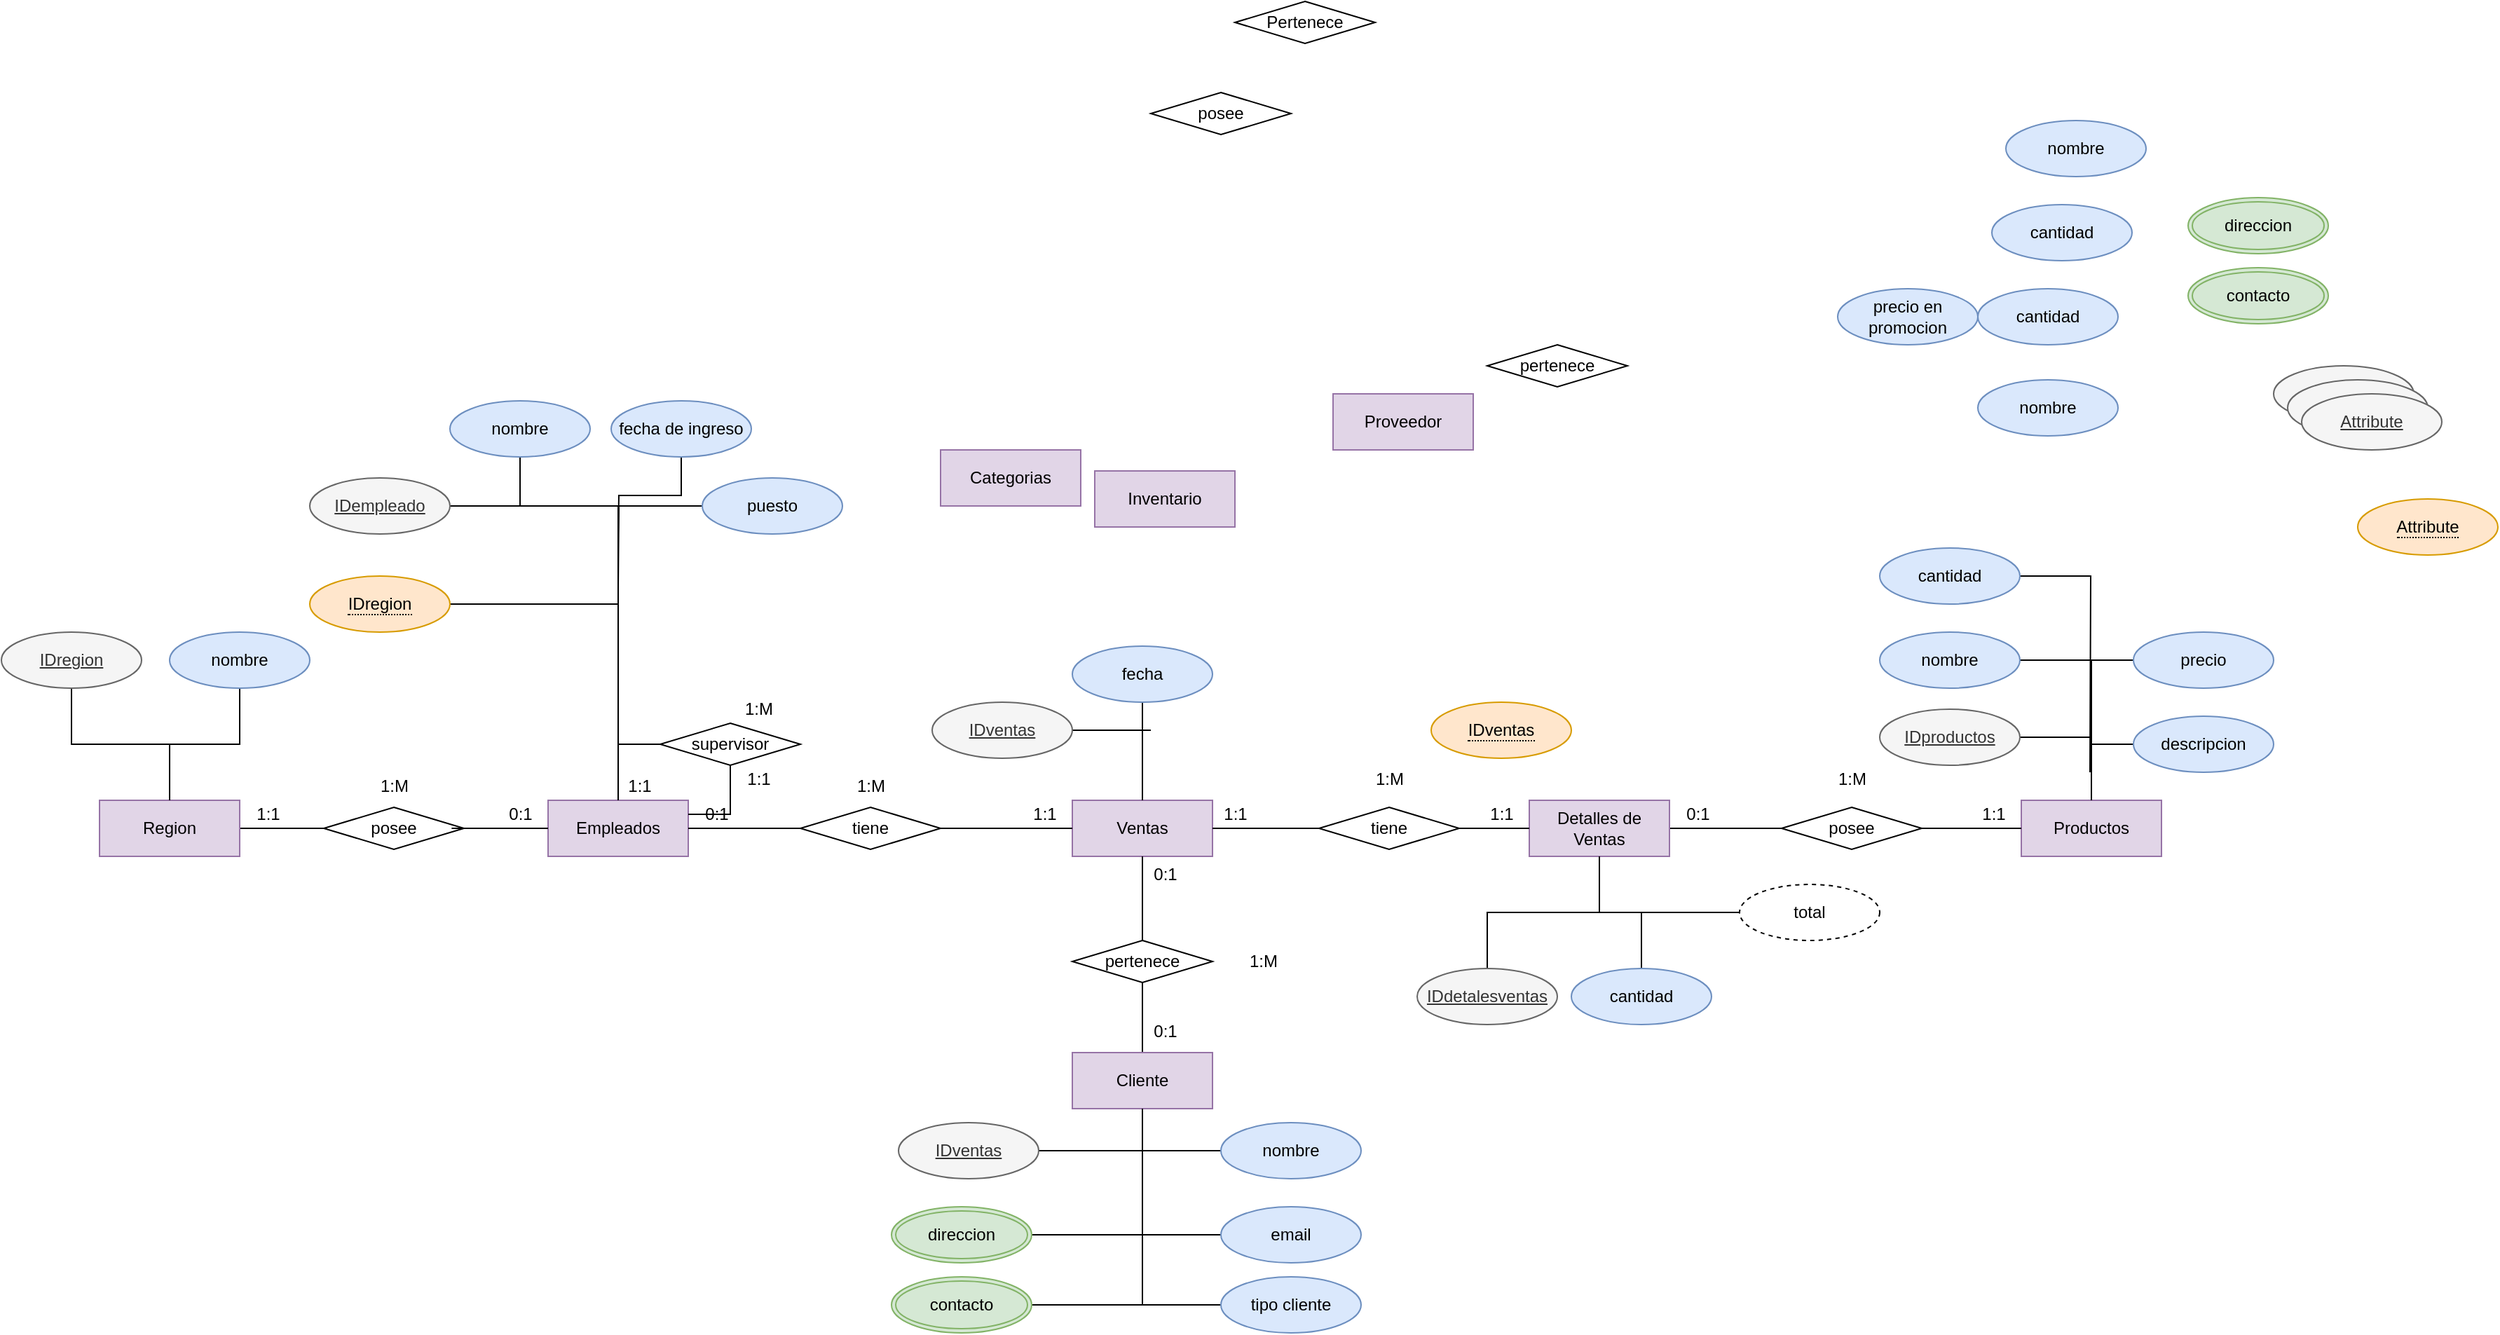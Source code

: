 <mxfile version="26.0.5">
  <diagram name="Página-1" id="f5kyluO1sYbQjqL5ZlTs">
    <mxGraphModel dx="2013" dy="1798" grid="1" gridSize="10" guides="1" tooltips="1" connect="1" arrows="1" fold="1" page="1" pageScale="1" pageWidth="827" pageHeight="1169" math="0" shadow="0">
      <root>
        <mxCell id="0" />
        <mxCell id="1" parent="0" />
        <mxCell id="4eFWKnaFB8buDnzBQv4a-1" value="Proveedor" style="whiteSpace=wrap;html=1;align=center;fillColor=light-dark(#e1d5e7, #1a935b);strokeColor=light-dark(#9673A6,#B2E5FF);" vertex="1" parent="1">
          <mxGeometry x="600" y="-40" width="100" height="40" as="geometry" />
        </mxCell>
        <mxCell id="4eFWKnaFB8buDnzBQv4a-2" value="Categorias" style="whiteSpace=wrap;html=1;align=center;fillColor=light-dark(#e1d5e7, #1a935b);strokeColor=light-dark(#9673A6,#B2E5FF);" vertex="1" parent="1">
          <mxGeometry x="320" width="100" height="40" as="geometry" />
        </mxCell>
        <mxCell id="4eFWKnaFB8buDnzBQv4a-3" value="Inventario" style="whiteSpace=wrap;html=1;align=center;fillColor=light-dark(#e1d5e7, #1a935b);strokeColor=light-dark(#9673A6,#B2E5FF);" vertex="1" parent="1">
          <mxGeometry x="430" y="15" width="100" height="40" as="geometry" />
        </mxCell>
        <mxCell id="4eFWKnaFB8buDnzBQv4a-4" value="Productos" style="whiteSpace=wrap;html=1;align=center;fillColor=light-dark(#e1d5e7, #1a935b);strokeColor=light-dark(#9673A6,#B2E5FF);" vertex="1" parent="1">
          <mxGeometry x="1091" y="250" width="100" height="40" as="geometry" />
        </mxCell>
        <mxCell id="4eFWKnaFB8buDnzBQv4a-135" style="edgeStyle=orthogonalEdgeStyle;rounded=0;orthogonalLoop=1;jettySize=auto;html=1;endArrow=none;endFill=0;" edge="1" parent="1" source="4eFWKnaFB8buDnzBQv4a-5" target="4eFWKnaFB8buDnzBQv4a-16">
          <mxGeometry relative="1" as="geometry" />
        </mxCell>
        <mxCell id="4eFWKnaFB8buDnzBQv4a-5" value="Detalles de Ventas" style="whiteSpace=wrap;html=1;align=center;fillColor=light-dark(#e1d5e7, #1a935b);strokeColor=light-dark(#9673A6,#B2E5FF);" vertex="1" parent="1">
          <mxGeometry x="740" y="250" width="100" height="40" as="geometry" />
        </mxCell>
        <mxCell id="4eFWKnaFB8buDnzBQv4a-6" value="Ventas" style="whiteSpace=wrap;html=1;align=center;fillColor=light-dark(#e1d5e7, #1a935b);strokeColor=light-dark(#9673A6,#B2E5FF);" vertex="1" parent="1">
          <mxGeometry x="414" y="250" width="100" height="40" as="geometry" />
        </mxCell>
        <mxCell id="4eFWKnaFB8buDnzBQv4a-123" style="edgeStyle=orthogonalEdgeStyle;rounded=0;orthogonalLoop=1;jettySize=auto;html=1;entryX=0;entryY=0.5;entryDx=0;entryDy=0;endArrow=none;endFill=0;" edge="1" parent="1" source="4eFWKnaFB8buDnzBQv4a-7" target="4eFWKnaFB8buDnzBQv4a-121">
          <mxGeometry relative="1" as="geometry" />
        </mxCell>
        <mxCell id="4eFWKnaFB8buDnzBQv4a-7" value="Empleados" style="whiteSpace=wrap;html=1;align=center;fillColor=light-dark(#e1d5e7, #1a935b);strokeColor=light-dark(#9673A6,#B2E5FF);" vertex="1" parent="1">
          <mxGeometry x="40" y="250" width="100" height="40" as="geometry" />
        </mxCell>
        <mxCell id="4eFWKnaFB8buDnzBQv4a-104" style="edgeStyle=orthogonalEdgeStyle;rounded=0;orthogonalLoop=1;jettySize=auto;html=1;endArrow=none;endFill=0;" edge="1" parent="1" source="4eFWKnaFB8buDnzBQv4a-8" target="4eFWKnaFB8buDnzBQv4a-17">
          <mxGeometry relative="1" as="geometry" />
        </mxCell>
        <mxCell id="4eFWKnaFB8buDnzBQv4a-8" value="Cliente" style="whiteSpace=wrap;html=1;align=center;fillColor=light-dark(#e1d5e7, #1a935b);strokeColor=light-dark(#9673A6,#B2E5FF);" vertex="1" parent="1">
          <mxGeometry x="414" y="430" width="100" height="40" as="geometry" />
        </mxCell>
        <mxCell id="4eFWKnaFB8buDnzBQv4a-79" style="edgeStyle=orthogonalEdgeStyle;rounded=0;orthogonalLoop=1;jettySize=auto;html=1;entryX=0;entryY=0.5;entryDx=0;entryDy=0;endArrow=none;endFill=0;" edge="1" parent="1" source="4eFWKnaFB8buDnzBQv4a-10" target="4eFWKnaFB8buDnzBQv4a-13">
          <mxGeometry relative="1" as="geometry" />
        </mxCell>
        <mxCell id="4eFWKnaFB8buDnzBQv4a-10" value="Region" style="whiteSpace=wrap;html=1;align=center;fillColor=light-dark(#e1d5e7, #1a935b);strokeColor=light-dark(#9673A6,#B2E5FF);" vertex="1" parent="1">
          <mxGeometry x="-280" y="250" width="100" height="40" as="geometry" />
        </mxCell>
        <mxCell id="4eFWKnaFB8buDnzBQv4a-11" value="posee" style="shape=rhombus;perimeter=rhombusPerimeter;whiteSpace=wrap;html=1;align=center;" vertex="1" parent="1">
          <mxGeometry x="470" y="-255" width="100" height="30" as="geometry" />
        </mxCell>
        <mxCell id="4eFWKnaFB8buDnzBQv4a-86" style="edgeStyle=orthogonalEdgeStyle;rounded=0;orthogonalLoop=1;jettySize=auto;html=1;entryX=1;entryY=0.5;entryDx=0;entryDy=0;endArrow=none;endFill=0;" edge="1" parent="1" source="4eFWKnaFB8buDnzBQv4a-12" target="4eFWKnaFB8buDnzBQv4a-7">
          <mxGeometry relative="1" as="geometry" />
        </mxCell>
        <mxCell id="4eFWKnaFB8buDnzBQv4a-87" style="edgeStyle=orthogonalEdgeStyle;rounded=0;orthogonalLoop=1;jettySize=auto;html=1;entryX=0;entryY=0.5;entryDx=0;entryDy=0;endArrow=none;endFill=0;" edge="1" parent="1" source="4eFWKnaFB8buDnzBQv4a-12" target="4eFWKnaFB8buDnzBQv4a-6">
          <mxGeometry relative="1" as="geometry" />
        </mxCell>
        <mxCell id="4eFWKnaFB8buDnzBQv4a-12" value="tiene" style="shape=rhombus;perimeter=rhombusPerimeter;whiteSpace=wrap;html=1;align=center;" vertex="1" parent="1">
          <mxGeometry x="220" y="255" width="100" height="30" as="geometry" />
        </mxCell>
        <mxCell id="4eFWKnaFB8buDnzBQv4a-13" value="posee" style="shape=rhombus;perimeter=rhombusPerimeter;whiteSpace=wrap;html=1;align=center;" vertex="1" parent="1">
          <mxGeometry x="-120" y="255" width="100" height="30" as="geometry" />
        </mxCell>
        <mxCell id="4eFWKnaFB8buDnzBQv4a-14" value="pertenece" style="shape=rhombus;perimeter=rhombusPerimeter;whiteSpace=wrap;html=1;align=center;" vertex="1" parent="1">
          <mxGeometry x="710" y="-75" width="100" height="30" as="geometry" />
        </mxCell>
        <mxCell id="4eFWKnaFB8buDnzBQv4a-136" style="edgeStyle=orthogonalEdgeStyle;rounded=0;orthogonalLoop=1;jettySize=auto;html=1;endArrow=none;endFill=0;" edge="1" parent="1" source="4eFWKnaFB8buDnzBQv4a-16" target="4eFWKnaFB8buDnzBQv4a-4">
          <mxGeometry relative="1" as="geometry" />
        </mxCell>
        <mxCell id="4eFWKnaFB8buDnzBQv4a-16" value="posee" style="shape=rhombus;perimeter=rhombusPerimeter;whiteSpace=wrap;html=1;align=center;" vertex="1" parent="1">
          <mxGeometry x="920" y="255" width="100" height="30" as="geometry" />
        </mxCell>
        <mxCell id="4eFWKnaFB8buDnzBQv4a-103" style="edgeStyle=orthogonalEdgeStyle;rounded=0;orthogonalLoop=1;jettySize=auto;html=1;endArrow=none;endFill=0;" edge="1" parent="1" source="4eFWKnaFB8buDnzBQv4a-17" target="4eFWKnaFB8buDnzBQv4a-6">
          <mxGeometry relative="1" as="geometry" />
        </mxCell>
        <mxCell id="4eFWKnaFB8buDnzBQv4a-17" value="pertenece" style="shape=rhombus;perimeter=rhombusPerimeter;whiteSpace=wrap;html=1;align=center;" vertex="1" parent="1">
          <mxGeometry x="414" y="350" width="100" height="30" as="geometry" />
        </mxCell>
        <mxCell id="4eFWKnaFB8buDnzBQv4a-114" style="edgeStyle=orthogonalEdgeStyle;rounded=0;orthogonalLoop=1;jettySize=auto;html=1;entryX=1;entryY=0.5;entryDx=0;entryDy=0;endArrow=none;endFill=0;" edge="1" parent="1" source="4eFWKnaFB8buDnzBQv4a-18" target="4eFWKnaFB8buDnzBQv4a-6">
          <mxGeometry relative="1" as="geometry" />
        </mxCell>
        <mxCell id="4eFWKnaFB8buDnzBQv4a-115" style="edgeStyle=orthogonalEdgeStyle;rounded=0;orthogonalLoop=1;jettySize=auto;html=1;entryX=0;entryY=0.5;entryDx=0;entryDy=0;endArrow=none;endFill=0;" edge="1" parent="1" source="4eFWKnaFB8buDnzBQv4a-18" target="4eFWKnaFB8buDnzBQv4a-5">
          <mxGeometry relative="1" as="geometry" />
        </mxCell>
        <mxCell id="4eFWKnaFB8buDnzBQv4a-18" value="tiene" style="shape=rhombus;perimeter=rhombusPerimeter;whiteSpace=wrap;html=1;align=center;" vertex="1" parent="1">
          <mxGeometry x="590" y="255" width="100" height="30" as="geometry" />
        </mxCell>
        <mxCell id="4eFWKnaFB8buDnzBQv4a-19" value="Pertenece" style="shape=rhombus;perimeter=rhombusPerimeter;whiteSpace=wrap;html=1;align=center;" vertex="1" parent="1">
          <mxGeometry x="530" y="-320" width="100" height="30" as="geometry" />
        </mxCell>
        <mxCell id="4eFWKnaFB8buDnzBQv4a-109" style="edgeStyle=orthogonalEdgeStyle;rounded=0;orthogonalLoop=1;jettySize=auto;html=1;endArrow=none;endFill=0;" edge="1" parent="1" source="4eFWKnaFB8buDnzBQv4a-20" target="4eFWKnaFB8buDnzBQv4a-8">
          <mxGeometry relative="1" as="geometry" />
        </mxCell>
        <mxCell id="4eFWKnaFB8buDnzBQv4a-20" value="tipo cliente" style="ellipse;whiteSpace=wrap;html=1;align=center;fillColor=#dae8fc;strokeColor=#6c8ebf;" vertex="1" parent="1">
          <mxGeometry x="520" y="590" width="100" height="40" as="geometry" />
        </mxCell>
        <mxCell id="4eFWKnaFB8buDnzBQv4a-78" style="edgeStyle=orthogonalEdgeStyle;rounded=0;orthogonalLoop=1;jettySize=auto;html=1;endArrow=none;endFill=0;" edge="1" parent="1" source="4eFWKnaFB8buDnzBQv4a-22" target="4eFWKnaFB8buDnzBQv4a-10">
          <mxGeometry relative="1" as="geometry" />
        </mxCell>
        <mxCell id="4eFWKnaFB8buDnzBQv4a-22" value="nombre" style="ellipse;whiteSpace=wrap;html=1;align=center;fillColor=#dae8fc;strokeColor=#6c8ebf;" vertex="1" parent="1">
          <mxGeometry x="-230" y="130" width="100" height="40" as="geometry" />
        </mxCell>
        <mxCell id="4eFWKnaFB8buDnzBQv4a-130" style="edgeStyle=orthogonalEdgeStyle;rounded=0;orthogonalLoop=1;jettySize=auto;html=1;endArrow=none;endFill=0;" edge="1" parent="1" source="4eFWKnaFB8buDnzBQv4a-23">
          <mxGeometry relative="1" as="geometry">
            <mxPoint x="20" y="40" as="targetPoint" />
          </mxGeometry>
        </mxCell>
        <mxCell id="4eFWKnaFB8buDnzBQv4a-23" value="nombre" style="ellipse;whiteSpace=wrap;html=1;align=center;fillColor=#dae8fc;strokeColor=#6c8ebf;" vertex="1" parent="1">
          <mxGeometry x="-30" y="-35" width="100" height="40" as="geometry" />
        </mxCell>
        <mxCell id="4eFWKnaFB8buDnzBQv4a-148" style="edgeStyle=orthogonalEdgeStyle;rounded=0;orthogonalLoop=1;jettySize=auto;html=1;endArrow=none;endFill=0;" edge="1" parent="1" source="4eFWKnaFB8buDnzBQv4a-24">
          <mxGeometry relative="1" as="geometry">
            <mxPoint x="1140" y="210" as="targetPoint" />
          </mxGeometry>
        </mxCell>
        <mxCell id="4eFWKnaFB8buDnzBQv4a-24" value="descripcion" style="ellipse;whiteSpace=wrap;html=1;align=center;fillColor=#dae8fc;strokeColor=#6c8ebf;" vertex="1" parent="1">
          <mxGeometry x="1171" y="190" width="100" height="40" as="geometry" />
        </mxCell>
        <mxCell id="4eFWKnaFB8buDnzBQv4a-25" value="nombre" style="ellipse;whiteSpace=wrap;html=1;align=center;fillColor=#dae8fc;strokeColor=#6c8ebf;" vertex="1" parent="1">
          <mxGeometry x="1080" y="-235" width="100" height="40" as="geometry" />
        </mxCell>
        <mxCell id="4eFWKnaFB8buDnzBQv4a-132" style="edgeStyle=orthogonalEdgeStyle;rounded=0;orthogonalLoop=1;jettySize=auto;html=1;endArrow=none;endFill=0;" edge="1" parent="1" source="4eFWKnaFB8buDnzBQv4a-26">
          <mxGeometry relative="1" as="geometry">
            <mxPoint x="90" y="100" as="targetPoint" />
          </mxGeometry>
        </mxCell>
        <mxCell id="4eFWKnaFB8buDnzBQv4a-26" value="puesto" style="ellipse;whiteSpace=wrap;html=1;align=center;fillColor=#dae8fc;strokeColor=#6c8ebf;" vertex="1" parent="1">
          <mxGeometry x="150" y="20" width="100" height="40" as="geometry" />
        </mxCell>
        <mxCell id="4eFWKnaFB8buDnzBQv4a-27" value="precio en promocion" style="ellipse;whiteSpace=wrap;html=1;align=center;fillColor=#dae8fc;strokeColor=#6c8ebf;" vertex="1" parent="1">
          <mxGeometry x="960" y="-115" width="100" height="40" as="geometry" />
        </mxCell>
        <mxCell id="4eFWKnaFB8buDnzBQv4a-100" style="edgeStyle=orthogonalEdgeStyle;rounded=0;orthogonalLoop=1;jettySize=auto;html=1;endArrow=none;endFill=0;" edge="1" parent="1" source="4eFWKnaFB8buDnzBQv4a-29" target="4eFWKnaFB8buDnzBQv4a-6">
          <mxGeometry relative="1" as="geometry" />
        </mxCell>
        <mxCell id="4eFWKnaFB8buDnzBQv4a-29" value="fecha" style="ellipse;whiteSpace=wrap;html=1;align=center;fillColor=#dae8fc;strokeColor=#6c8ebf;" vertex="1" parent="1">
          <mxGeometry x="414" y="140" width="100" height="40" as="geometry" />
        </mxCell>
        <mxCell id="4eFWKnaFB8buDnzBQv4a-30" value="cantidad" style="ellipse;whiteSpace=wrap;html=1;align=center;fillColor=#dae8fc;strokeColor=#6c8ebf;" vertex="1" parent="1">
          <mxGeometry x="1070" y="-175" width="100" height="40" as="geometry" />
        </mxCell>
        <mxCell id="4eFWKnaFB8buDnzBQv4a-111" style="edgeStyle=orthogonalEdgeStyle;rounded=0;orthogonalLoop=1;jettySize=auto;html=1;endArrow=none;endFill=0;" edge="1" parent="1" source="4eFWKnaFB8buDnzBQv4a-31" target="4eFWKnaFB8buDnzBQv4a-8">
          <mxGeometry relative="1" as="geometry" />
        </mxCell>
        <mxCell id="4eFWKnaFB8buDnzBQv4a-31" value="email" style="ellipse;whiteSpace=wrap;html=1;align=center;fillColor=#dae8fc;strokeColor=#6c8ebf;" vertex="1" parent="1">
          <mxGeometry x="520" y="540" width="100" height="40" as="geometry" />
        </mxCell>
        <mxCell id="4eFWKnaFB8buDnzBQv4a-146" style="edgeStyle=orthogonalEdgeStyle;rounded=0;orthogonalLoop=1;jettySize=auto;html=1;endArrow=none;endFill=0;" edge="1" parent="1" source="4eFWKnaFB8buDnzBQv4a-32" target="4eFWKnaFB8buDnzBQv4a-4">
          <mxGeometry relative="1" as="geometry">
            <Array as="points">
              <mxPoint x="1141" y="150" />
            </Array>
          </mxGeometry>
        </mxCell>
        <mxCell id="4eFWKnaFB8buDnzBQv4a-32" value="precio" style="ellipse;whiteSpace=wrap;html=1;align=center;fillColor=#dae8fc;strokeColor=#6c8ebf;" vertex="1" parent="1">
          <mxGeometry x="1171" y="130" width="100" height="40" as="geometry" />
        </mxCell>
        <mxCell id="4eFWKnaFB8buDnzBQv4a-145" style="edgeStyle=orthogonalEdgeStyle;rounded=0;orthogonalLoop=1;jettySize=auto;html=1;endArrow=none;endFill=0;" edge="1" parent="1" source="4eFWKnaFB8buDnzBQv4a-33" target="4eFWKnaFB8buDnzBQv4a-4">
          <mxGeometry relative="1" as="geometry" />
        </mxCell>
        <mxCell id="4eFWKnaFB8buDnzBQv4a-33" value="nombre" style="ellipse;whiteSpace=wrap;html=1;align=center;fillColor=#dae8fc;strokeColor=#6c8ebf;" vertex="1" parent="1">
          <mxGeometry x="990" y="130" width="100" height="40" as="geometry" />
        </mxCell>
        <mxCell id="4eFWKnaFB8buDnzBQv4a-34" value="cantidad" style="ellipse;whiteSpace=wrap;html=1;align=center;fillColor=#dae8fc;strokeColor=#6c8ebf;" vertex="1" parent="1">
          <mxGeometry x="1060" y="-115" width="100" height="40" as="geometry" />
        </mxCell>
        <mxCell id="4eFWKnaFB8buDnzBQv4a-36" value="nombre" style="ellipse;whiteSpace=wrap;html=1;align=center;fillColor=#dae8fc;strokeColor=#6c8ebf;" vertex="1" parent="1">
          <mxGeometry x="1060" y="-50" width="100" height="40" as="geometry" />
        </mxCell>
        <mxCell id="4eFWKnaFB8buDnzBQv4a-131" style="edgeStyle=orthogonalEdgeStyle;rounded=0;orthogonalLoop=1;jettySize=auto;html=1;endArrow=none;endFill=0;" edge="1" parent="1" source="4eFWKnaFB8buDnzBQv4a-37">
          <mxGeometry relative="1" as="geometry">
            <mxPoint x="90" y="60" as="targetPoint" />
          </mxGeometry>
        </mxCell>
        <mxCell id="4eFWKnaFB8buDnzBQv4a-37" value="fecha de ingreso" style="ellipse;whiteSpace=wrap;html=1;align=center;fillColor=#dae8fc;strokeColor=#6c8ebf;" vertex="1" parent="1">
          <mxGeometry x="85" y="-35" width="100" height="40" as="geometry" />
        </mxCell>
        <mxCell id="4eFWKnaFB8buDnzBQv4a-113" style="edgeStyle=orthogonalEdgeStyle;rounded=0;orthogonalLoop=1;jettySize=auto;html=1;endArrow=none;endFill=0;" edge="1" parent="1" source="4eFWKnaFB8buDnzBQv4a-40" target="4eFWKnaFB8buDnzBQv4a-8">
          <mxGeometry relative="1" as="geometry" />
        </mxCell>
        <mxCell id="4eFWKnaFB8buDnzBQv4a-40" value="nombre" style="ellipse;whiteSpace=wrap;html=1;align=center;fillColor=#dae8fc;strokeColor=#6c8ebf;" vertex="1" parent="1">
          <mxGeometry x="520" y="480" width="100" height="40" as="geometry" />
        </mxCell>
        <mxCell id="4eFWKnaFB8buDnzBQv4a-144" style="edgeStyle=orthogonalEdgeStyle;rounded=0;orthogonalLoop=1;jettySize=auto;html=1;endArrow=none;endFill=0;" edge="1" parent="1" source="4eFWKnaFB8buDnzBQv4a-43">
          <mxGeometry relative="1" as="geometry">
            <mxPoint x="1140" y="230" as="targetPoint" />
          </mxGeometry>
        </mxCell>
        <mxCell id="4eFWKnaFB8buDnzBQv4a-43" value="cantidad" style="ellipse;whiteSpace=wrap;html=1;align=center;fillColor=#dae8fc;strokeColor=#6c8ebf;" vertex="1" parent="1">
          <mxGeometry x="990" y="70" width="100" height="40" as="geometry" />
        </mxCell>
        <mxCell id="4eFWKnaFB8buDnzBQv4a-44" value="direccion" style="ellipse;shape=doubleEllipse;margin=3;whiteSpace=wrap;html=1;align=center;fillColor=#d5e8d4;strokeColor=#82b366;" vertex="1" parent="1">
          <mxGeometry x="1210" y="-180" width="100" height="40" as="geometry" />
        </mxCell>
        <mxCell id="4eFWKnaFB8buDnzBQv4a-45" value="contacto" style="ellipse;shape=doubleEllipse;margin=3;whiteSpace=wrap;html=1;align=center;fillColor=#d5e8d4;strokeColor=#82b366;" vertex="1" parent="1">
          <mxGeometry x="1210" y="-130" width="100" height="40" as="geometry" />
        </mxCell>
        <mxCell id="4eFWKnaFB8buDnzBQv4a-110" style="edgeStyle=orthogonalEdgeStyle;rounded=0;orthogonalLoop=1;jettySize=auto;html=1;endArrow=none;endFill=0;" edge="1" parent="1" source="4eFWKnaFB8buDnzBQv4a-46" target="4eFWKnaFB8buDnzBQv4a-8">
          <mxGeometry relative="1" as="geometry" />
        </mxCell>
        <mxCell id="4eFWKnaFB8buDnzBQv4a-46" value="direccion" style="ellipse;shape=doubleEllipse;margin=3;whiteSpace=wrap;html=1;align=center;fillColor=#d5e8d4;strokeColor=#82b366;" vertex="1" parent="1">
          <mxGeometry x="285" y="540" width="100" height="40" as="geometry" />
        </mxCell>
        <mxCell id="4eFWKnaFB8buDnzBQv4a-108" style="edgeStyle=orthogonalEdgeStyle;rounded=0;orthogonalLoop=1;jettySize=auto;html=1;entryX=0.5;entryY=1;entryDx=0;entryDy=0;endArrow=none;endFill=0;" edge="1" parent="1" source="4eFWKnaFB8buDnzBQv4a-47" target="4eFWKnaFB8buDnzBQv4a-8">
          <mxGeometry relative="1" as="geometry" />
        </mxCell>
        <mxCell id="4eFWKnaFB8buDnzBQv4a-47" value="contacto" style="ellipse;shape=doubleEllipse;margin=3;whiteSpace=wrap;html=1;align=center;fillColor=#d5e8d4;strokeColor=#82b366;" vertex="1" parent="1">
          <mxGeometry x="285" y="590" width="100" height="40" as="geometry" />
        </mxCell>
        <mxCell id="4eFWKnaFB8buDnzBQv4a-147" style="edgeStyle=orthogonalEdgeStyle;rounded=0;orthogonalLoop=1;jettySize=auto;html=1;entryX=0.5;entryY=0;entryDx=0;entryDy=0;endArrow=none;endFill=0;" edge="1" parent="1" source="4eFWKnaFB8buDnzBQv4a-48" target="4eFWKnaFB8buDnzBQv4a-4">
          <mxGeometry relative="1" as="geometry" />
        </mxCell>
        <mxCell id="4eFWKnaFB8buDnzBQv4a-48" value="IDproductos" style="ellipse;whiteSpace=wrap;html=1;align=center;fontStyle=4;fillColor=#f5f5f5;strokeColor=#666666;fontColor=#333333;" vertex="1" parent="1">
          <mxGeometry x="990" y="185" width="100" height="40" as="geometry" />
        </mxCell>
        <mxCell id="4eFWKnaFB8buDnzBQv4a-49" value="Attribute" style="ellipse;whiteSpace=wrap;html=1;align=center;fontStyle=4;fillColor=#f5f5f5;strokeColor=#666666;fontColor=#333333;" vertex="1" parent="1">
          <mxGeometry x="1271" y="-60" width="100" height="40" as="geometry" />
        </mxCell>
        <mxCell id="4eFWKnaFB8buDnzBQv4a-50" value="Attribute" style="ellipse;whiteSpace=wrap;html=1;align=center;fontStyle=4;fillColor=#f5f5f5;strokeColor=#666666;fontColor=#333333;" vertex="1" parent="1">
          <mxGeometry x="1281" y="-50" width="100" height="40" as="geometry" />
        </mxCell>
        <mxCell id="4eFWKnaFB8buDnzBQv4a-51" value="Attribute" style="ellipse;whiteSpace=wrap;html=1;align=center;fontStyle=4;fillColor=#f5f5f5;strokeColor=#666666;fontColor=#333333;" vertex="1" parent="1">
          <mxGeometry x="1291" y="-40" width="100" height="40" as="geometry" />
        </mxCell>
        <mxCell id="4eFWKnaFB8buDnzBQv4a-116" style="edgeStyle=orthogonalEdgeStyle;rounded=0;orthogonalLoop=1;jettySize=auto;html=1;entryX=0.5;entryY=1;entryDx=0;entryDy=0;endArrow=none;endFill=0;" edge="1" parent="1" source="4eFWKnaFB8buDnzBQv4a-52" target="4eFWKnaFB8buDnzBQv4a-5">
          <mxGeometry relative="1" as="geometry" />
        </mxCell>
        <mxCell id="4eFWKnaFB8buDnzBQv4a-52" value="IDdetalesventas" style="ellipse;whiteSpace=wrap;html=1;align=center;fontStyle=4;fillColor=#f5f5f5;strokeColor=#666666;fontColor=#333333;" vertex="1" parent="1">
          <mxGeometry x="660" y="370" width="100" height="40" as="geometry" />
        </mxCell>
        <mxCell id="4eFWKnaFB8buDnzBQv4a-112" style="edgeStyle=orthogonalEdgeStyle;rounded=0;orthogonalLoop=1;jettySize=auto;html=1;endArrow=none;endFill=0;" edge="1" parent="1" source="4eFWKnaFB8buDnzBQv4a-53" target="4eFWKnaFB8buDnzBQv4a-8">
          <mxGeometry relative="1" as="geometry" />
        </mxCell>
        <mxCell id="4eFWKnaFB8buDnzBQv4a-53" value="IDventas" style="ellipse;whiteSpace=wrap;html=1;align=center;fontStyle=4;fillColor=#f5f5f5;strokeColor=#666666;fontColor=#333333;" vertex="1" parent="1">
          <mxGeometry x="290" y="480" width="100" height="40" as="geometry" />
        </mxCell>
        <mxCell id="4eFWKnaFB8buDnzBQv4a-134" style="edgeStyle=orthogonalEdgeStyle;rounded=0;orthogonalLoop=1;jettySize=auto;html=1;endArrow=none;endFill=0;" edge="1" parent="1" source="4eFWKnaFB8buDnzBQv4a-54">
          <mxGeometry relative="1" as="geometry">
            <mxPoint x="470" y="200" as="targetPoint" />
          </mxGeometry>
        </mxCell>
        <mxCell id="4eFWKnaFB8buDnzBQv4a-54" value="IDventas" style="ellipse;whiteSpace=wrap;html=1;align=center;fontStyle=4;fillColor=#f5f5f5;strokeColor=#666666;fontColor=#333333;" vertex="1" parent="1">
          <mxGeometry x="314" y="180" width="100" height="40" as="geometry" />
        </mxCell>
        <mxCell id="4eFWKnaFB8buDnzBQv4a-77" style="edgeStyle=orthogonalEdgeStyle;rounded=0;orthogonalLoop=1;jettySize=auto;html=1;endArrow=none;endFill=0;" edge="1" parent="1" source="4eFWKnaFB8buDnzBQv4a-56" target="4eFWKnaFB8buDnzBQv4a-10">
          <mxGeometry relative="1" as="geometry" />
        </mxCell>
        <mxCell id="4eFWKnaFB8buDnzBQv4a-56" value="IDregion" style="ellipse;whiteSpace=wrap;html=1;align=center;fontStyle=4;fillColor=#f5f5f5;strokeColor=#666666;fontColor=#333333;" vertex="1" parent="1">
          <mxGeometry x="-350" y="130" width="100" height="40" as="geometry" />
        </mxCell>
        <mxCell id="4eFWKnaFB8buDnzBQv4a-129" style="edgeStyle=orthogonalEdgeStyle;rounded=0;orthogonalLoop=1;jettySize=auto;html=1;endArrow=none;endFill=0;" edge="1" parent="1" source="4eFWKnaFB8buDnzBQv4a-57" target="4eFWKnaFB8buDnzBQv4a-7">
          <mxGeometry relative="1" as="geometry" />
        </mxCell>
        <mxCell id="4eFWKnaFB8buDnzBQv4a-57" value="IDempleado" style="ellipse;whiteSpace=wrap;html=1;align=center;fontStyle=4;fillColor=#f5f5f5;strokeColor=#666666;fontColor=#333333;" vertex="1" parent="1">
          <mxGeometry x="-130" y="20" width="100" height="40" as="geometry" />
        </mxCell>
        <mxCell id="4eFWKnaFB8buDnzBQv4a-59" value="&lt;span style=&quot;border-bottom: 1px dotted&quot;&gt;Attribute&lt;/span&gt;" style="ellipse;whiteSpace=wrap;html=1;align=center;fillColor=#ffe6cc;strokeColor=#d79b00;" vertex="1" parent="1">
          <mxGeometry x="1331" y="35" width="100" height="40" as="geometry" />
        </mxCell>
        <mxCell id="4eFWKnaFB8buDnzBQv4a-62" value="&lt;span style=&quot;border-bottom: 1px dotted&quot;&gt;IDventas&lt;/span&gt;" style="ellipse;whiteSpace=wrap;html=1;align=center;fillColor=#ffe6cc;strokeColor=#d79b00;" vertex="1" parent="1">
          <mxGeometry x="670" y="180" width="100" height="40" as="geometry" />
        </mxCell>
        <mxCell id="4eFWKnaFB8buDnzBQv4a-128" style="edgeStyle=orthogonalEdgeStyle;rounded=0;orthogonalLoop=1;jettySize=auto;html=1;endArrow=none;endFill=0;" edge="1" parent="1" source="4eFWKnaFB8buDnzBQv4a-63" target="4eFWKnaFB8buDnzBQv4a-7">
          <mxGeometry relative="1" as="geometry" />
        </mxCell>
        <mxCell id="4eFWKnaFB8buDnzBQv4a-63" value="&lt;span style=&quot;border-bottom: 1px dotted&quot;&gt;IDregion&lt;/span&gt;" style="ellipse;whiteSpace=wrap;html=1;align=center;fillColor=#ffe6cc;strokeColor=#d79b00;" vertex="1" parent="1">
          <mxGeometry x="-130" y="90" width="100" height="40" as="geometry" />
        </mxCell>
        <mxCell id="4eFWKnaFB8buDnzBQv4a-84" style="edgeStyle=orthogonalEdgeStyle;rounded=0;orthogonalLoop=1;jettySize=auto;html=1;entryX=0.912;entryY=0.499;entryDx=0;entryDy=0;entryPerimeter=0;endArrow=none;endFill=0;" edge="1" parent="1" source="4eFWKnaFB8buDnzBQv4a-7" target="4eFWKnaFB8buDnzBQv4a-13">
          <mxGeometry relative="1" as="geometry" />
        </mxCell>
        <mxCell id="4eFWKnaFB8buDnzBQv4a-88" value="1:M" style="text;html=1;align=center;verticalAlign=middle;resizable=0;points=[];autosize=1;strokeColor=none;fillColor=none;" vertex="1" parent="1">
          <mxGeometry x="-90" y="225" width="40" height="30" as="geometry" />
        </mxCell>
        <mxCell id="4eFWKnaFB8buDnzBQv4a-90" value="1:1" style="text;html=1;align=center;verticalAlign=middle;resizable=0;points=[];autosize=1;strokeColor=none;fillColor=none;" vertex="1" parent="1">
          <mxGeometry x="-180" y="245" width="40" height="30" as="geometry" />
        </mxCell>
        <mxCell id="4eFWKnaFB8buDnzBQv4a-91" value="0:1" style="text;html=1;align=center;verticalAlign=middle;resizable=0;points=[];autosize=1;strokeColor=none;fillColor=none;" vertex="1" parent="1">
          <mxGeometry y="245" width="40" height="30" as="geometry" />
        </mxCell>
        <mxCell id="4eFWKnaFB8buDnzBQv4a-92" value="1:M" style="text;html=1;align=center;verticalAlign=middle;resizable=0;points=[];autosize=1;strokeColor=none;fillColor=none;" vertex="1" parent="1">
          <mxGeometry x="250" y="225" width="40" height="30" as="geometry" />
        </mxCell>
        <mxCell id="4eFWKnaFB8buDnzBQv4a-93" value="0:1" style="text;html=1;align=center;verticalAlign=middle;resizable=0;points=[];autosize=1;strokeColor=none;fillColor=none;" vertex="1" parent="1">
          <mxGeometry x="140" y="245" width="40" height="30" as="geometry" />
        </mxCell>
        <mxCell id="4eFWKnaFB8buDnzBQv4a-94" value="1:1" style="text;html=1;align=center;verticalAlign=middle;resizable=0;points=[];autosize=1;strokeColor=none;fillColor=none;" vertex="1" parent="1">
          <mxGeometry x="374" y="245" width="40" height="30" as="geometry" />
        </mxCell>
        <mxCell id="4eFWKnaFB8buDnzBQv4a-105" value="1:M" style="text;html=1;align=center;verticalAlign=middle;resizable=0;points=[];autosize=1;strokeColor=none;fillColor=none;" vertex="1" parent="1">
          <mxGeometry x="530" y="350" width="40" height="30" as="geometry" />
        </mxCell>
        <mxCell id="4eFWKnaFB8buDnzBQv4a-106" value="0:1" style="text;html=1;align=center;verticalAlign=middle;resizable=0;points=[];autosize=1;strokeColor=none;fillColor=none;" vertex="1" parent="1">
          <mxGeometry x="460" y="288" width="40" height="30" as="geometry" />
        </mxCell>
        <mxCell id="4eFWKnaFB8buDnzBQv4a-107" value="0:1" style="text;html=1;align=center;verticalAlign=middle;resizable=0;points=[];autosize=1;strokeColor=none;fillColor=none;" vertex="1" parent="1">
          <mxGeometry x="460" y="400" width="40" height="30" as="geometry" />
        </mxCell>
        <mxCell id="4eFWKnaFB8buDnzBQv4a-118" style="edgeStyle=orthogonalEdgeStyle;rounded=0;orthogonalLoop=1;jettySize=auto;html=1;endArrow=none;endFill=0;" edge="1" parent="1" source="4eFWKnaFB8buDnzBQv4a-117" target="4eFWKnaFB8buDnzBQv4a-5">
          <mxGeometry relative="1" as="geometry" />
        </mxCell>
        <mxCell id="4eFWKnaFB8buDnzBQv4a-117" value="cantidad" style="ellipse;whiteSpace=wrap;html=1;align=center;fillColor=#dae8fc;strokeColor=#6c8ebf;" vertex="1" parent="1">
          <mxGeometry x="770" y="370" width="100" height="40" as="geometry" />
        </mxCell>
        <mxCell id="4eFWKnaFB8buDnzBQv4a-120" style="edgeStyle=orthogonalEdgeStyle;rounded=0;orthogonalLoop=1;jettySize=auto;html=1;entryX=0.5;entryY=1;entryDx=0;entryDy=0;endArrow=none;endFill=0;" edge="1" parent="1" source="4eFWKnaFB8buDnzBQv4a-119" target="4eFWKnaFB8buDnzBQv4a-5">
          <mxGeometry relative="1" as="geometry" />
        </mxCell>
        <mxCell id="4eFWKnaFB8buDnzBQv4a-119" value="total" style="ellipse;whiteSpace=wrap;html=1;align=center;dashed=1;" vertex="1" parent="1">
          <mxGeometry x="890" y="310" width="100" height="40" as="geometry" />
        </mxCell>
        <mxCell id="4eFWKnaFB8buDnzBQv4a-124" style="edgeStyle=orthogonalEdgeStyle;rounded=0;orthogonalLoop=1;jettySize=auto;html=1;entryX=1;entryY=0.25;entryDx=0;entryDy=0;endArrow=none;endFill=0;" edge="1" parent="1" source="4eFWKnaFB8buDnzBQv4a-121" target="4eFWKnaFB8buDnzBQv4a-7">
          <mxGeometry relative="1" as="geometry" />
        </mxCell>
        <mxCell id="4eFWKnaFB8buDnzBQv4a-121" value="supervisor" style="shape=rhombus;perimeter=rhombusPerimeter;whiteSpace=wrap;html=1;align=center;" vertex="1" parent="1">
          <mxGeometry x="120" y="195" width="100" height="30" as="geometry" />
        </mxCell>
        <mxCell id="4eFWKnaFB8buDnzBQv4a-125" value="1:M" style="text;html=1;align=center;verticalAlign=middle;resizable=0;points=[];autosize=1;strokeColor=none;fillColor=none;" vertex="1" parent="1">
          <mxGeometry x="170" y="170" width="40" height="30" as="geometry" />
        </mxCell>
        <mxCell id="4eFWKnaFB8buDnzBQv4a-126" value="1:1" style="text;html=1;align=center;verticalAlign=middle;resizable=0;points=[];autosize=1;strokeColor=none;fillColor=none;" vertex="1" parent="1">
          <mxGeometry x="85" y="225" width="40" height="30" as="geometry" />
        </mxCell>
        <mxCell id="4eFWKnaFB8buDnzBQv4a-127" value="1:1" style="text;html=1;align=center;verticalAlign=middle;resizable=0;points=[];autosize=1;strokeColor=none;fillColor=none;" vertex="1" parent="1">
          <mxGeometry x="170" y="220" width="40" height="30" as="geometry" />
        </mxCell>
        <mxCell id="4eFWKnaFB8buDnzBQv4a-137" value="1:M" style="text;html=1;align=center;verticalAlign=middle;resizable=0;points=[];autosize=1;strokeColor=none;fillColor=none;" vertex="1" parent="1">
          <mxGeometry x="620" y="220" width="40" height="30" as="geometry" />
        </mxCell>
        <mxCell id="4eFWKnaFB8buDnzBQv4a-138" value="1:1" style="text;html=1;align=center;verticalAlign=middle;resizable=0;points=[];autosize=1;strokeColor=none;fillColor=none;" vertex="1" parent="1">
          <mxGeometry x="510" y="245" width="40" height="30" as="geometry" />
        </mxCell>
        <mxCell id="4eFWKnaFB8buDnzBQv4a-140" value="1:1" style="text;html=1;align=center;verticalAlign=middle;resizable=0;points=[];autosize=1;strokeColor=none;fillColor=none;" vertex="1" parent="1">
          <mxGeometry x="700" y="245" width="40" height="30" as="geometry" />
        </mxCell>
        <mxCell id="4eFWKnaFB8buDnzBQv4a-141" value="1:M" style="text;html=1;align=center;verticalAlign=middle;resizable=0;points=[];autosize=1;strokeColor=none;fillColor=none;" vertex="1" parent="1">
          <mxGeometry x="950" y="220" width="40" height="30" as="geometry" />
        </mxCell>
        <mxCell id="4eFWKnaFB8buDnzBQv4a-142" value="0:1" style="text;html=1;align=center;verticalAlign=middle;resizable=0;points=[];autosize=1;strokeColor=none;fillColor=none;" vertex="1" parent="1">
          <mxGeometry x="840" y="245" width="40" height="30" as="geometry" />
        </mxCell>
        <mxCell id="4eFWKnaFB8buDnzBQv4a-143" value="1:1" style="text;html=1;align=center;verticalAlign=middle;resizable=0;points=[];autosize=1;strokeColor=none;fillColor=none;" vertex="1" parent="1">
          <mxGeometry x="1051" y="245" width="40" height="30" as="geometry" />
        </mxCell>
      </root>
    </mxGraphModel>
  </diagram>
</mxfile>

